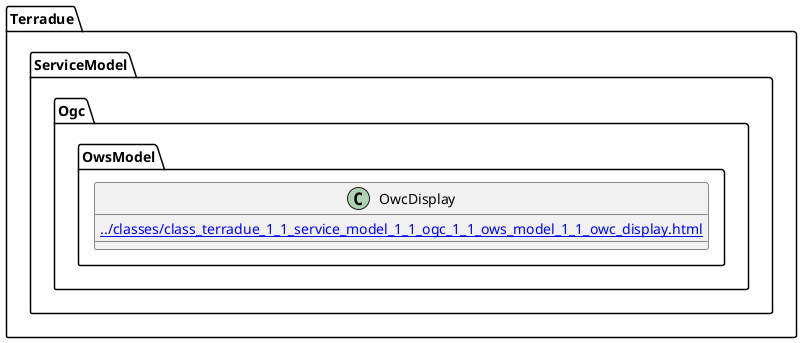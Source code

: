 @startuml
set namespaceSeparator ::
class Terradue::ServiceModel::Ogc::OwsModel::OwcDisplay {
[[../classes/class_terradue_1_1_service_model_1_1_ogc_1_1_ows_model_1_1_owc_display.html]]
}
@enduml

